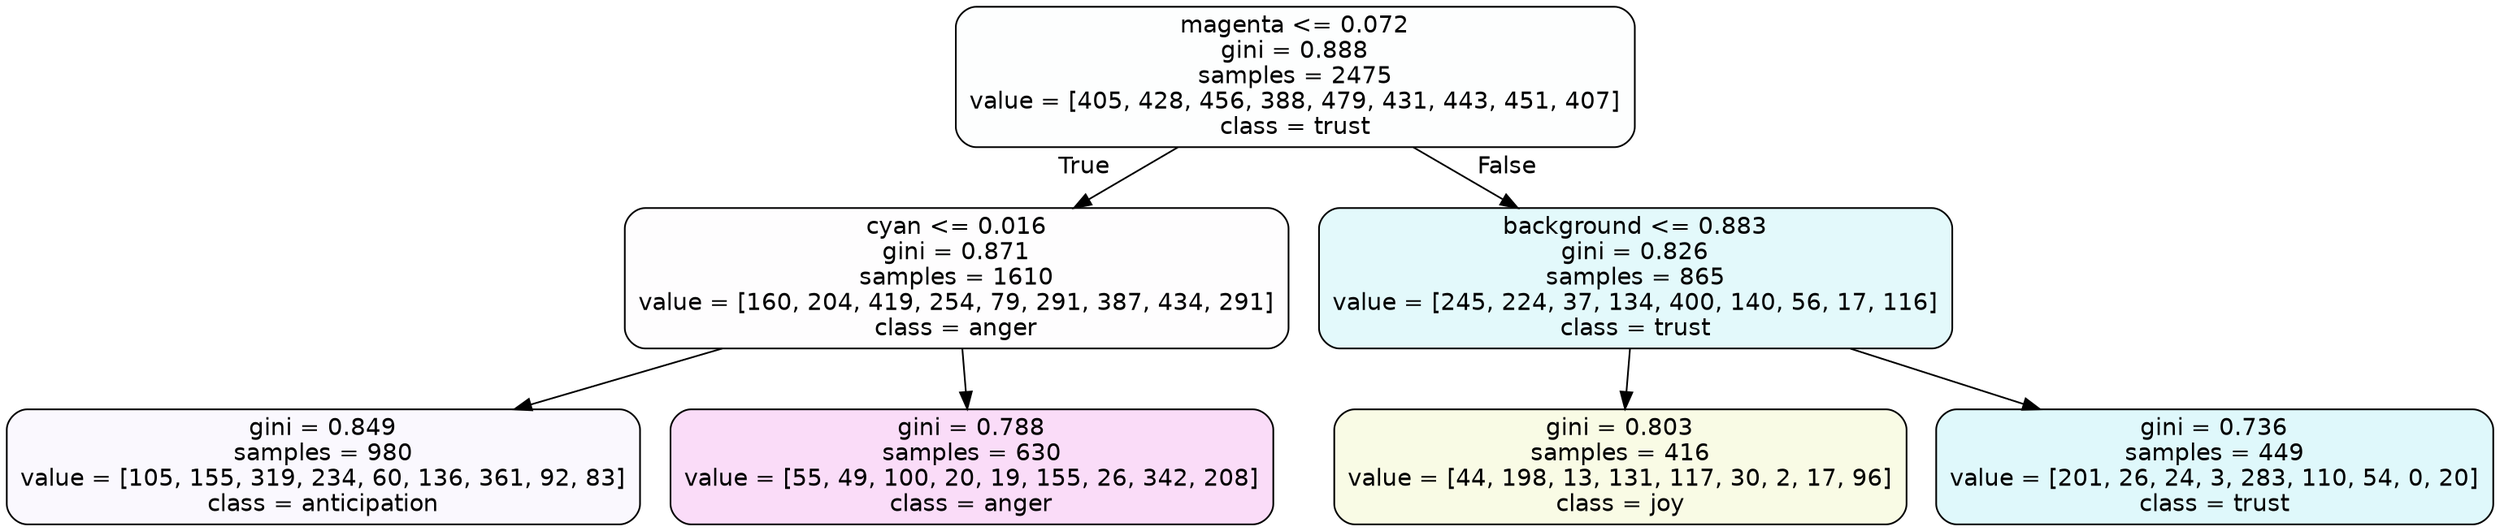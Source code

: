 digraph Tree {
node [shape=box, style="filled, rounded", color="black", fontname=helvetica] ;
edge [fontname=helvetica] ;
0 [label="magenta <= 0.072\ngini = 0.888\nsamples = 2475\nvalue = [405, 428, 456, 388, 479, 431, 443, 451, 407]\nclass = trust", fillcolor="#39d7e502"] ;
1 [label="cyan <= 0.016\ngini = 0.871\nsamples = 1610\nvalue = [160, 204, 419, 254, 79, 291, 387, 434, 291]\nclass = anger", fillcolor="#e539d702"] ;
0 -> 1 [labeldistance=2.5, labelangle=45, headlabel="True"] ;
2 [label="gini = 0.849\nsamples = 980\nvalue = [105, 155, 319, 234, 60, 136, 361, 92, 83]\nclass = anticipation", fillcolor="#8139e509"] ;
1 -> 2 ;
3 [label="gini = 0.788\nsamples = 630\nvalue = [55, 49, 100, 20, 19, 155, 26, 342, 208]\nclass = anger", fillcolor="#e539d72d"] ;
1 -> 3 ;
4 [label="background <= 0.883\ngini = 0.826\nsamples = 865\nvalue = [245, 224, 37, 134, 400, 140, 56, 17, 116]\nclass = trust", fillcolor="#39d7e523"] ;
0 -> 4 [labeldistance=2.5, labelangle=-45, headlabel="False"] ;
5 [label="gini = 0.803\nsamples = 416\nvalue = [44, 198, 13, 131, 117, 30, 2, 17, 96]\nclass = joy", fillcolor="#d7e53921"] ;
4 -> 5 ;
6 [label="gini = 0.736\nsamples = 449\nvalue = [201, 26, 24, 3, 283, 110, 54, 0, 20]\nclass = trust", fillcolor="#39d7e528"] ;
4 -> 6 ;
}